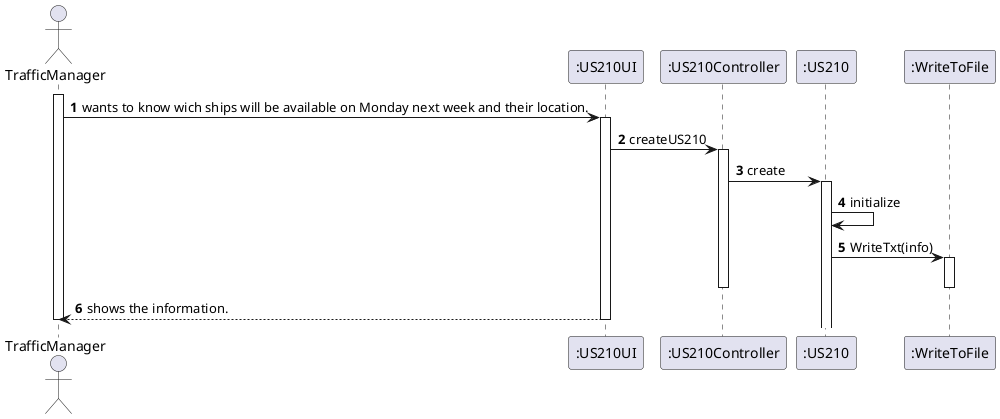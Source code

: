 @startuml
'https://plantuml.com/sequence-diagram

autonumber

actor "TrafficManager" as TM

participant ":US210UI" as SAUI
participant ":US210Controller" as SAC
participant ":US210" as US
participant ":WriteToFile" as WT



activate TM

TM -> SAUI:  wants to know wich ships will be available on Monday next week and their location.

activate SAUI
SAUI -> SAC: createUS210
activate SAC

SAC -> US: create
activate US


US -> US:initialize
US -> WT: WriteTxt(info)
activate WT
deactivate WT


deactivate SAC
SAUI --> TM: shows the information.

deactivate SAUI
deactivate TM
@endumlml
